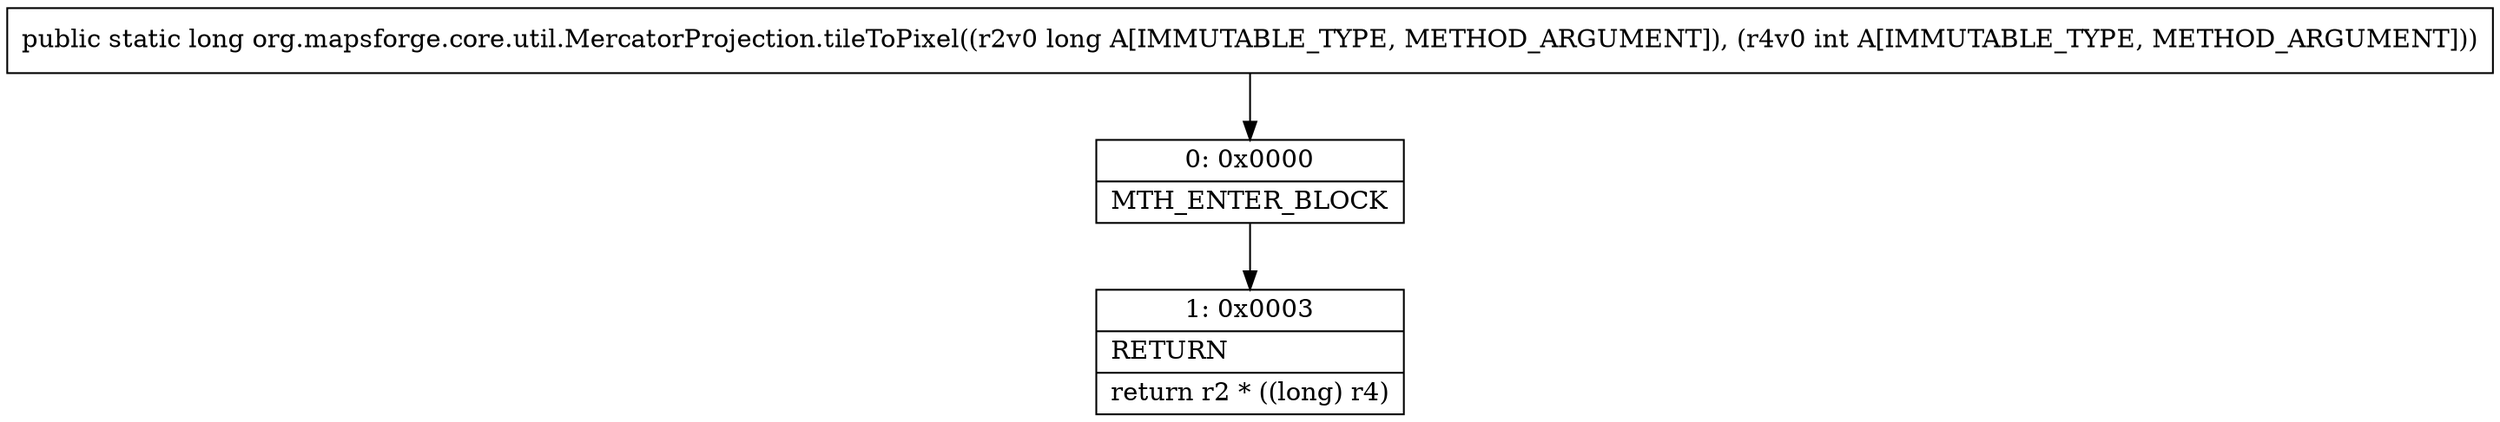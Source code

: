 digraph "CFG fororg.mapsforge.core.util.MercatorProjection.tileToPixel(JI)J" {
Node_0 [shape=record,label="{0\:\ 0x0000|MTH_ENTER_BLOCK\l}"];
Node_1 [shape=record,label="{1\:\ 0x0003|RETURN\l|return r2 * ((long) r4)\l}"];
MethodNode[shape=record,label="{public static long org.mapsforge.core.util.MercatorProjection.tileToPixel((r2v0 long A[IMMUTABLE_TYPE, METHOD_ARGUMENT]), (r4v0 int A[IMMUTABLE_TYPE, METHOD_ARGUMENT])) }"];
MethodNode -> Node_0;
Node_0 -> Node_1;
}

